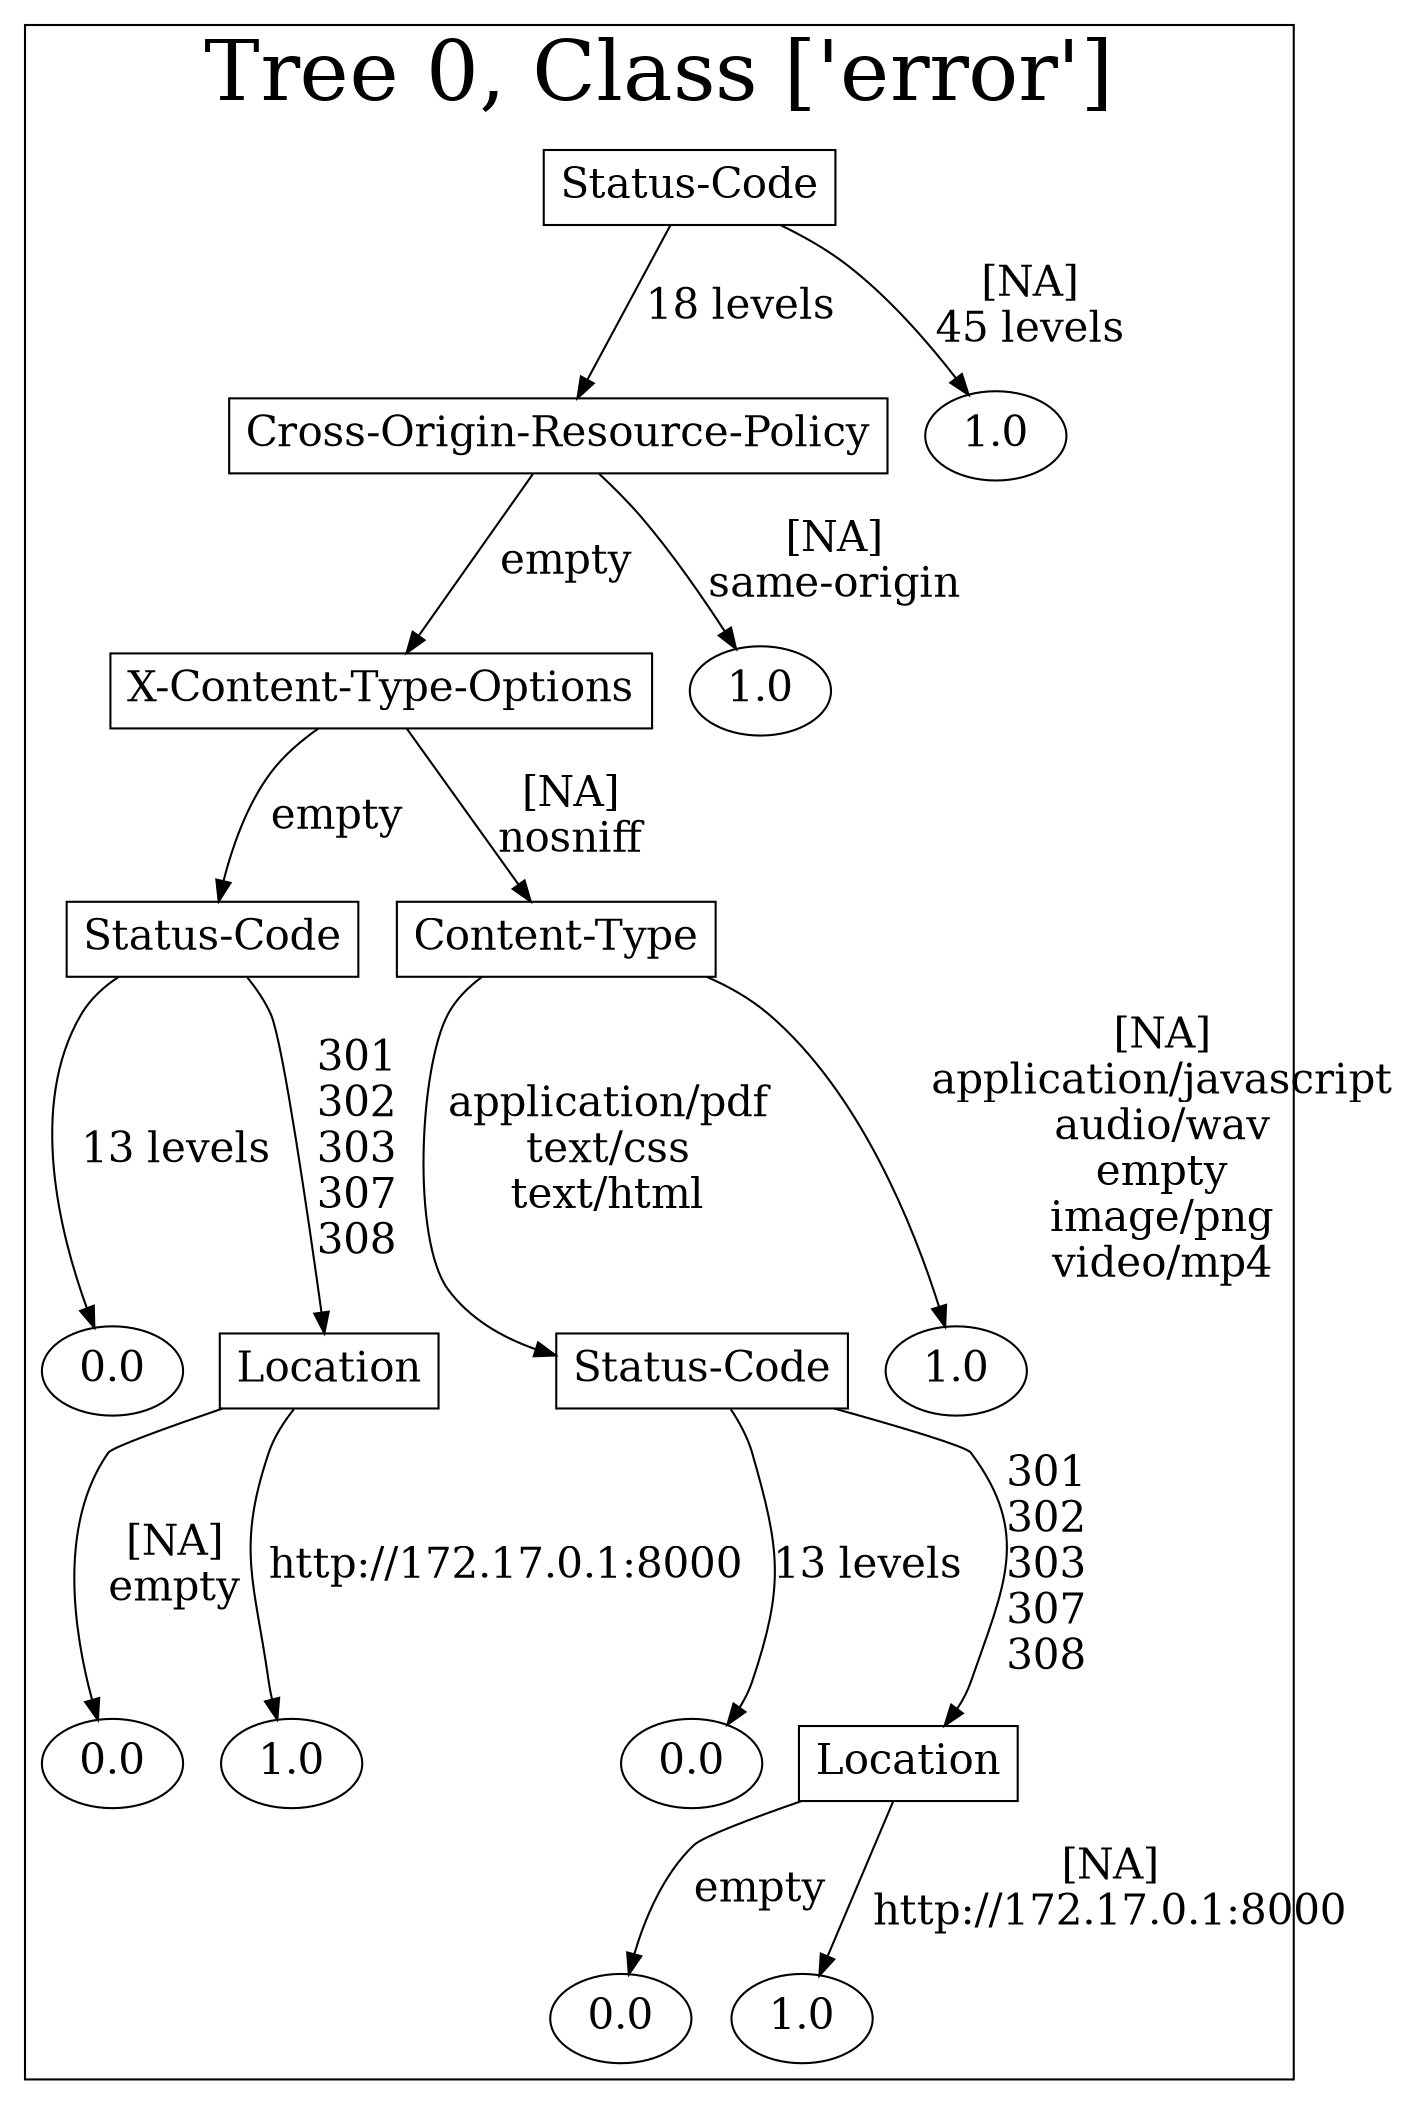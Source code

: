 /*
Generated by:
    http://https://github.com/h2oai/h2o-3/tree/master/h2o-genmodel/src/main/java/hex/genmodel/tools/PrintMojo.java
*/

/*
On a mac:

$ brew install graphviz
$ dot -Tpng file.gv -o file.png
$ open file.png
*/

digraph G {

subgraph cluster_0 {
/* Nodes */

/* Level 0 */
{
"SG_0_Node_0" [shape=box, fontsize=20, label="Status-Code"]
}

/* Level 1 */
{
"SG_0_Node_1" [shape=box, fontsize=20, label="Cross-Origin-Resource-Policy"]
"SG_0_Node_8" [fontsize=20, label="1.0"]
}

/* Level 2 */
{
"SG_0_Node_2" [shape=box, fontsize=20, label="X-Content-Type-Options"]
"SG_0_Node_9" [fontsize=20, label="1.0"]
}

/* Level 3 */
{
"SG_0_Node_3" [shape=box, fontsize=20, label="Status-Code"]
"SG_0_Node_4" [shape=box, fontsize=20, label="Content-Type"]
}

/* Level 4 */
{
"SG_0_Node_10" [fontsize=20, label="0.0"]
"SG_0_Node_5" [shape=box, fontsize=20, label="Location"]
"SG_0_Node_6" [shape=box, fontsize=20, label="Status-Code"]
"SG_0_Node_11" [fontsize=20, label="1.0"]
}

/* Level 5 */
{
"SG_0_Node_12" [fontsize=20, label="0.0"]
"SG_0_Node_13" [fontsize=20, label="1.0"]
"SG_0_Node_14" [fontsize=20, label="0.0"]
"SG_0_Node_7" [shape=box, fontsize=20, label="Location"]
}

/* Level 6 */
{
"SG_0_Node_15" [fontsize=20, label="0.0"]
"SG_0_Node_16" [fontsize=20, label="1.0"]
}

/* Edges */
"SG_0_Node_0" -> "SG_0_Node_1" [fontsize=20, label="18 levels
"]
"SG_0_Node_0" -> "SG_0_Node_8" [fontsize=20, label="[NA]
45 levels
"]
"SG_0_Node_1" -> "SG_0_Node_2" [fontsize=20, label="empty
"]
"SG_0_Node_1" -> "SG_0_Node_9" [fontsize=20, label="[NA]
same-origin
"]
"SG_0_Node_2" -> "SG_0_Node_3" [fontsize=20, label="empty
"]
"SG_0_Node_2" -> "SG_0_Node_4" [fontsize=20, label="[NA]
nosniff
"]
"SG_0_Node_4" -> "SG_0_Node_6" [fontsize=20, label="application/pdf
text/css
text/html
"]
"SG_0_Node_4" -> "SG_0_Node_11" [fontsize=20, label="[NA]
application/javascript
audio/wav
empty
image/png
video/mp4
"]
"SG_0_Node_6" -> "SG_0_Node_14" [fontsize=20, label="13 levels
"]
"SG_0_Node_6" -> "SG_0_Node_7" [fontsize=20, label="301
302
303
307
308
"]
"SG_0_Node_7" -> "SG_0_Node_15" [fontsize=20, label="empty
"]
"SG_0_Node_7" -> "SG_0_Node_16" [fontsize=20, label="[NA]
http://172.17.0.1:8000
"]
"SG_0_Node_3" -> "SG_0_Node_10" [fontsize=20, label="13 levels
"]
"SG_0_Node_3" -> "SG_0_Node_5" [fontsize=20, label="301
302
303
307
308
"]
"SG_0_Node_5" -> "SG_0_Node_12" [fontsize=20, label="[NA]
empty
"]
"SG_0_Node_5" -> "SG_0_Node_13" [fontsize=20, label="http://172.17.0.1:8000
"]

fontsize=40
label="Tree 0, Class ['error']"
}

}

